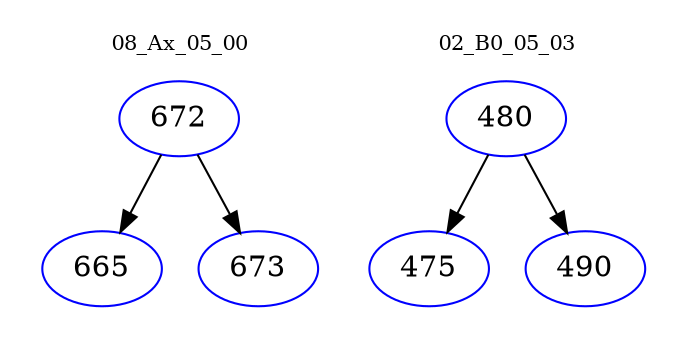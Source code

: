 digraph{
subgraph cluster_0 {
color = white
label = "08_Ax_05_00";
fontsize=10;
T0_672 [label="672", color="blue"]
T0_672 -> T0_665 [color="black"]
T0_665 [label="665", color="blue"]
T0_672 -> T0_673 [color="black"]
T0_673 [label="673", color="blue"]
}
subgraph cluster_1 {
color = white
label = "02_B0_05_03";
fontsize=10;
T1_480 [label="480", color="blue"]
T1_480 -> T1_475 [color="black"]
T1_475 [label="475", color="blue"]
T1_480 -> T1_490 [color="black"]
T1_490 [label="490", color="blue"]
}
}
